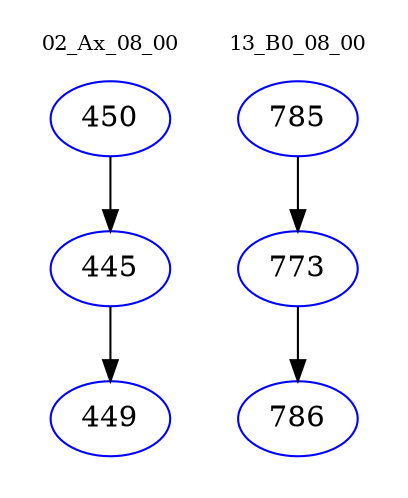 digraph{
subgraph cluster_0 {
color = white
label = "02_Ax_08_00";
fontsize=10;
T0_450 [label="450", color="blue"]
T0_450 -> T0_445 [color="black"]
T0_445 [label="445", color="blue"]
T0_445 -> T0_449 [color="black"]
T0_449 [label="449", color="blue"]
}
subgraph cluster_1 {
color = white
label = "13_B0_08_00";
fontsize=10;
T1_785 [label="785", color="blue"]
T1_785 -> T1_773 [color="black"]
T1_773 [label="773", color="blue"]
T1_773 -> T1_786 [color="black"]
T1_786 [label="786", color="blue"]
}
}
